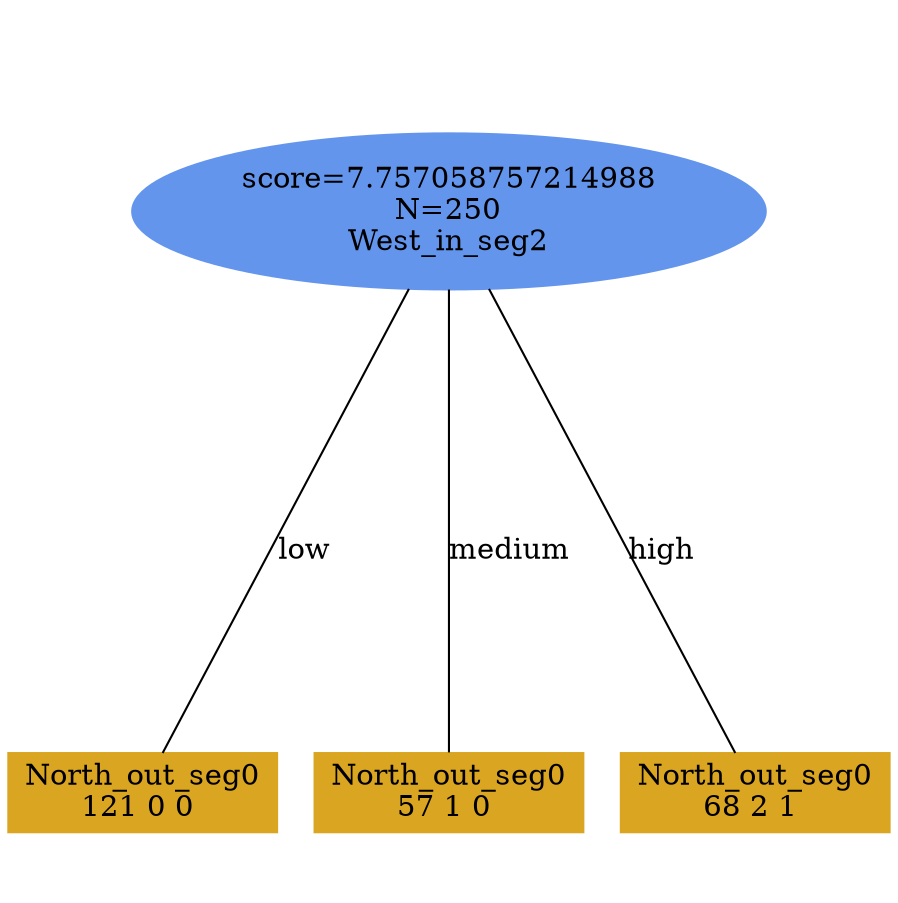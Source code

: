 digraph "DD" {
size = "7.5,10"
ratio=1.0;
center = true;
edge [dir = none];
{ rank = same; node [shape=ellipse, style=filled, color=cornflowerblue];"4447" [label="score=7.757058757214988\nN=250\nWest_in_seg2"];}
{ rank = same; node [shape=box, style=filled, color=goldenrod];"4448" [label="North_out_seg0\n121 0 0 "];}
{ rank = same; node [shape=box, style=filled, color=goldenrod];"4449" [label="North_out_seg0\n57 1 0 "];}
{ rank = same; node [shape=box, style=filled, color=goldenrod];"4450" [label="North_out_seg0\n68 2 1 "];}
"4447" -> "4448" [label = "low"];
"4447" -> "4449" [label = "medium"];
"4447" -> "4450" [label = "high"];

}